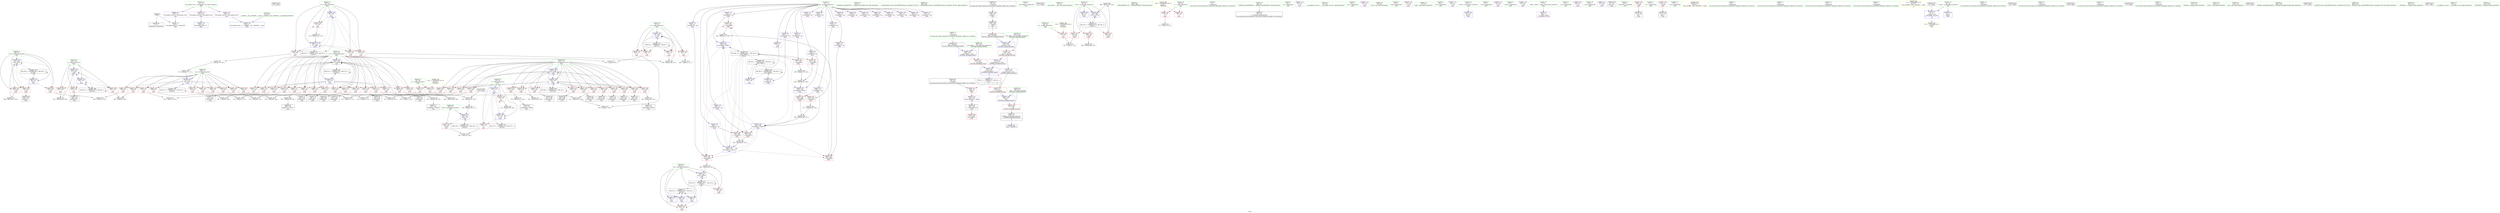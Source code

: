 digraph "SVFG" {
	label="SVFG";

	Node0x55d2656cdda0 [shape=record,color=grey,label="{NodeID: 0\nNullPtr}"];
	Node0x55d2656cdda0 -> Node0x55d2656e7ed0[style=solid];
	Node0x55d2656cdda0 -> Node0x55d2656eb010[style=solid];
	Node0x55d26572db30 [shape=record,color=black,label="{NodeID: 443\n370 = PHI()\n}"];
	Node0x55d2656e9cd0 [shape=record,color=red,label="{NodeID: 194\n299\<--104\n\<--j35\nmain\n}"];
	Node0x55d2656e9cd0 -> Node0x55d2656fa6f0[style=solid];
	Node0x55d2656e6da0 [shape=record,color=purple,label="{NodeID: 111\n316\<--11\narrayidx90\<--hp\nmain\n}"];
	Node0x55d2656e6da0 -> Node0x55d2656ea760[style=solid];
	Node0x55d2656e6da0 -> Node0x55d2656f4340[style=solid];
	Node0x55d2656e5010 [shape=record,color=green,label="{NodeID: 28\n44\<--45\n_ZNSt8ios_base4InitC1Ev\<--_ZNSt8ios_base4InitC1Ev_field_insensitive\n}"];
	Node0x55d2656f7e70 [shape=record,color=grey,label="{NodeID: 305\n285 = Binary(284, 140, )\n}"];
	Node0x55d2656f7e70 -> Node0x55d2656e8f00[style=solid];
	Node0x55d2656eb450 [shape=record,color=blue,label="{NodeID: 222\n90\<--140\nls\<--\nmain\n}"];
	Node0x55d2656eb450 -> Node0x55d2656ed3b0[style=dashed];
	Node0x55d2656eb450 -> Node0x55d2656ed480[style=dashed];
	Node0x55d2656eb450 -> Node0x55d2656ed550[style=dashed];
	Node0x55d2656eb450 -> Node0x55d2656ed620[style=dashed];
	Node0x55d2656eb450 -> Node0x55d2656eb6c0[style=dashed];
	Node0x55d2656eb450 -> Node0x55d2657118d0[style=dashed];
	Node0x55d2656eced0 [shape=record,color=red,label="{NodeID: 139\n322\<--82\n\<--y\nmain\n}"];
	Node0x55d2656eced0 -> Node0x55d2656f9970[style=solid];
	Node0x55d2656e7960 [shape=record,color=green,label="{NodeID: 56\n380\<--381\n_ZSt4endlIcSt11char_traitsIcEERSt13basic_ostreamIT_T0_ES6_\<--_ZSt4endlIcSt11char_traitsIcEERSt13basic_ostreamIT_T0_ES6__field_insensitive\n}"];
	Node0x55d2656fa870 [shape=record,color=grey,label="{NodeID: 333\n297 = cmp(295, 296, )\n}"];
	Node0x55d2656f49c0 [shape=record,color=blue,label="{NodeID: 250\n415\<--414\n_M_precision2\<--\n_ZNSt8ios_base9precisionEl\n|{<s0>9}}"];
	Node0x55d2656f49c0:s0 -> Node0x55d2657104d0[style=dashed,color=blue];
	Node0x55d2656ee590 [shape=record,color=red,label="{NodeID: 167\n195\<--100\n\<--j\nmain\n}"];
	Node0x55d2656ee590 -> Node0x55d2656e8610[style=solid];
	Node0x55d2656e9170 [shape=record,color=black,label="{NodeID: 84\n307\<--306\nidxprom84\<--\nmain\n}"];
	Node0x55d2656ce7f0 [shape=record,color=green,label="{NodeID: 1\n7\<--1\n__dso_handle\<--dummyObj\nGlob }"];
	Node0x55d26572dc30 [shape=record,color=black,label="{NodeID: 444\n374 = PHI()\n}"];
	Node0x55d2656e9da0 [shape=record,color=red,label="{NodeID: 195\n306\<--104\n\<--j35\nmain\n}"];
	Node0x55d2656e9da0 -> Node0x55d2656e9170[style=solid];
	Node0x55d2656e6e70 [shape=record,color=purple,label="{NodeID: 112\n333\<--11\narrayidx99\<--hp\nmain\n}"];
	Node0x55d2656e5110 [shape=record,color=green,label="{NodeID: 29\n50\<--51\n__cxa_atexit\<--__cxa_atexit_field_insensitive\n}"];
	Node0x55d2656f7ff0 [shape=record,color=grey,label="{NodeID: 306\n386 = Binary(385, 140, )\n}"];
	Node0x55d2656f7ff0 -> Node0x55d2656f4680[style=solid];
	Node0x55d2656eb520 [shape=record,color=blue,label="{NodeID: 223\n92\<--107\ni\<--\nmain\n}"];
	Node0x55d2656eb520 -> Node0x55d2656ed6f0[style=dashed];
	Node0x55d2656eb520 -> Node0x55d2656ed7c0[style=dashed];
	Node0x55d2656eb520 -> Node0x55d2656eb790[style=dashed];
	Node0x55d2656eb520 -> Node0x55d265711dd0[style=dashed];
	Node0x55d2656ecfa0 [shape=record,color=red,label="{NodeID: 140\n125\<--84\n\<--tc\nmain\n}"];
	Node0x55d2656ecfa0 -> Node0x55d2656fa570[style=solid];
	Node0x55d2656e7a60 [shape=record,color=green,label="{NodeID: 57\n382\<--383\n_ZNSolsEPFRSoS_E\<--_ZNSolsEPFRSoS_E_field_insensitive\n}"];
	Node0x55d2656fa9f0 [shape=record,color=grey,label="{NodeID: 334\n171 = cmp(170, 107, )\n}"];
	Node0x55d2656ee660 [shape=record,color=red,label="{NodeID: 168\n200\<--100\n\<--j\nmain\n}"];
	Node0x55d2656ee660 -> Node0x55d2656f8d70[style=solid];
	Node0x55d2656e9240 [shape=record,color=black,label="{NodeID: 85\n311\<--310\nidxprom86\<--\nmain\n}"];
	Node0x55d2656cfaf0 [shape=record,color=green,label="{NodeID: 2\n9\<--1\n\<--dummyObj\nCan only get source location for instruction, argument, global var or function.}"];
	Node0x55d26572dd30 [shape=record,color=black,label="{NodeID: 445\n400 = PHI(359, )\n0th arg _ZNSt8ios_base9precisionEl }"];
	Node0x55d26572dd30 -> Node0x55d2656f4750[style=solid];
	Node0x55d2656e9e70 [shape=record,color=red,label="{NodeID: 196\n313\<--104\n\<--j35\nmain\n}"];
	Node0x55d2656e9e70 -> Node0x55d2656f9070[style=solid];
	Node0x55d2656e6f40 [shape=record,color=purple,label="{NodeID: 113\n336\<--11\narrayidx101\<--hp\nmain\n}"];
	Node0x55d2656e6f40 -> Node0x55d2656ea830[style=solid];
	Node0x55d2656e5210 [shape=record,color=green,label="{NodeID: 30\n49\<--55\n_ZNSt8ios_base4InitD1Ev\<--_ZNSt8ios_base4InitD1Ev_field_insensitive\n}"];
	Node0x55d2656e5210 -> Node0x55d2656e81d0[style=solid];
	Node0x55d2656f8170 [shape=record,color=grey,label="{NodeID: 307\n248 = Binary(247, 238, )\n}"];
	Node0x55d2656f8170 -> Node0x55d2656f40d0[style=solid];
	Node0x55d2656eb5f0 [shape=record,color=blue,label="{NodeID: 224\n78\<--149\nn\<--sub\nmain\n}"];
	Node0x55d2656eb5f0 -> Node0x55d2656ec920[style=dashed];
	Node0x55d2656eb5f0 -> Node0x55d2656ec9f0[style=dashed];
	Node0x55d2656eb5f0 -> Node0x55d2656ecac0[style=dashed];
	Node0x55d2656eb5f0 -> Node0x55d2656ecb90[style=dashed];
	Node0x55d2656eb5f0 -> Node0x55d2656eb5f0[style=dashed];
	Node0x55d2656eb5f0 -> Node0x55d2657109d0[style=dashed];
	Node0x55d2656ed070 [shape=record,color=red,label="{NodeID: 141\n124\<--86\n\<--tnum\nmain\n}"];
	Node0x55d2656ed070 -> Node0x55d2656fa570[style=solid];
	Node0x55d2656e7b60 [shape=record,color=green,label="{NodeID: 58\n402\<--403\nthis.addr\<--this.addr_field_insensitive\n_ZNSt8ios_base9precisionEl\n}"];
	Node0x55d2656e7b60 -> Node0x55d2656ea9d0[style=solid];
	Node0x55d2656e7b60 -> Node0x55d2656f4750[style=solid];
	Node0x55d2656fab70 [shape=record,color=grey,label="{NodeID: 335\n168 = cmp(167, 107, )\n}"];
	Node0x55d2656ee730 [shape=record,color=red,label="{NodeID: 169\n213\<--102\n\<--i31\nmain\n}"];
	Node0x55d2656ee730 -> Node0x55d2656facf0[style=solid];
	Node0x55d2656e9310 [shape=record,color=black,label="{NodeID: 86\n315\<--314\nidxprom89\<--add88\nmain\n}"];
	Node0x55d2656cf7b0 [shape=record,color=green,label="{NodeID: 3\n14\<--1\n.str\<--dummyObj\nGlob }"];
	Node0x55d26572df90 [shape=record,color=black,label="{NodeID: 446\n401 = PHI(361, )\n1st arg _ZNSt8ios_base9precisionEl }"];
	Node0x55d26572df90 -> Node0x55d2656f4820[style=solid];
	Node0x55d2656e9f40 [shape=record,color=red,label="{NodeID: 197\n326\<--104\n\<--j35\nmain\n}"];
	Node0x55d2656e9f40 -> Node0x55d2656f76f0[style=solid];
	Node0x55d2656e7010 [shape=record,color=purple,label="{NodeID: 114\n109\<--14\n\<--.str\nmain\n}"];
	Node0x55d2656e5310 [shape=record,color=green,label="{NodeID: 31\n62\<--63\n__cxx_global_var_init.1\<--__cxx_global_var_init.1_field_insensitive\n}"];
	Node0x55d2656f82f0 [shape=record,color=grey,label="{NodeID: 308\n149 = Binary(148, 147, )\n}"];
	Node0x55d2656f82f0 -> Node0x55d2656eb5f0[style=solid];
	Node0x55d2656eb6c0 [shape=record,color=blue,label="{NodeID: 225\n90\<--152\nls\<--add8\nmain\n}"];
	Node0x55d2656eb6c0 -> Node0x55d2656ed3b0[style=dashed];
	Node0x55d2656eb6c0 -> Node0x55d2656ed480[style=dashed];
	Node0x55d2656eb6c0 -> Node0x55d2656ed550[style=dashed];
	Node0x55d2656eb6c0 -> Node0x55d2656ed620[style=dashed];
	Node0x55d2656eb6c0 -> Node0x55d2656eb6c0[style=dashed];
	Node0x55d2656eb6c0 -> Node0x55d2657118d0[style=dashed];
	Node0x55d2656ed140 [shape=record,color=red,label="{NodeID: 142\n368\<--86\n\<--tnum\nmain\n}"];
	Node0x55d2656ed140 -> Node0x55d2656f7b70[style=solid];
	Node0x55d2656e7c30 [shape=record,color=green,label="{NodeID: 59\n404\<--405\n__prec.addr\<--__prec.addr_field_insensitive\n_ZNSt8ios_base9precisionEl\n}"];
	Node0x55d2656e7c30 -> Node0x55d2656eaaa0[style=solid];
	Node0x55d2656e7c30 -> Node0x55d2656f4820[style=solid];
	Node0x55d2656facf0 [shape=record,color=grey,label="{NodeID: 336\n215 = cmp(213, 214, )\n}"];
	Node0x55d2656ee800 [shape=record,color=red,label="{NodeID: 170\n223\<--102\n\<--i31\nmain\n}"];
	Node0x55d2656ee800 -> Node0x55d2656f97f0[style=solid];
	Node0x55d2656e93e0 [shape=record,color=black,label="{NodeID: 87\n332\<--331\nidxprom98\<--\nmain\n}"];
	Node0x55d2656cedd0 [shape=record,color=green,label="{NodeID: 4\n16\<--1\n.str.2\<--dummyObj\nGlob }"];
	Node0x55d2656ea010 [shape=record,color=red,label="{NodeID: 198\n334\<--104\n\<--j35\nmain\n}"];
	Node0x55d2656ea010 -> Node0x55d2656e94b0[style=solid];
	Node0x55d2656e70e0 [shape=record,color=purple,label="{NodeID: 115\n110\<--16\n\<--.str.2\nmain\n}"];
	Node0x55d2656e5410 [shape=record,color=green,label="{NodeID: 32\n67\<--68\nacos\<--acos_field_insensitive\n}"];
	Node0x55d2656f0f90 [shape=record,color=yellow,style=double,label="{NodeID: 392\n10V_1 = ENCHI(MR_10V_0)\npts\{81 \}\nFun[main]}"];
	Node0x55d2656f0f90 -> Node0x55d2656ecc60[style=dashed];
	Node0x55d2656f0f90 -> Node0x55d2656ecd30[style=dashed];
	Node0x55d2656f8470 [shape=record,color=grey,label="{NodeID: 309\n257 = Binary(256, 239, )\n}"];
	Node0x55d2656f8470 -> Node0x55d2656f73f0[style=solid];
	Node0x55d2656eb790 [shape=record,color=blue,label="{NodeID: 226\n92\<--157\ni\<--inc\nmain\n}"];
	Node0x55d2656eb790 -> Node0x55d2656ed6f0[style=dashed];
	Node0x55d2656eb790 -> Node0x55d2656ed7c0[style=dashed];
	Node0x55d2656eb790 -> Node0x55d2656eb790[style=dashed];
	Node0x55d2656eb790 -> Node0x55d265711dd0[style=dashed];
	Node0x55d2656ed210 [shape=record,color=red,label="{NodeID: 143\n385\<--86\n\<--tnum\nmain\n}"];
	Node0x55d2656ed210 -> Node0x55d2656f7ff0[style=solid];
	Node0x55d2656e7d00 [shape=record,color=green,label="{NodeID: 60\n406\<--407\n__old\<--__old_field_insensitive\n_ZNSt8ios_base9precisionEl\n}"];
	Node0x55d2656e7d00 -> Node0x55d2656eab70[style=solid];
	Node0x55d2656e7d00 -> Node0x55d2656f48f0[style=solid];
	Node0x55d2656fae70 [shape=record,color=grey,label="{NodeID: 337\n162 = cmp(160, 161, )\n}"];
	Node0x55d2656ee8d0 [shape=record,color=red,label="{NodeID: 171\n231\<--102\n\<--i31\nmain\n}"];
	Node0x55d2656ee8d0 -> Node0x55d2656e86e0[style=solid];
	Node0x55d2656e94b0 [shape=record,color=black,label="{NodeID: 88\n335\<--334\nidxprom100\<--\nmain\n}"];
	Node0x55d2656cee60 [shape=record,color=green,label="{NodeID: 5\n18\<--1\nstdin\<--dummyObj\nGlob }"];
	Node0x55d2656ea0e0 [shape=record,color=red,label="{NodeID: 199\n343\<--104\n\<--j35\nmain\n}"];
	Node0x55d2656ea0e0 -> Node0x55d2656f88f0[style=solid];
	Node0x55d2656ebb90 [shape=record,color=purple,label="{NodeID: 116\n115\<--19\n\<--.str.3\nmain\n}"];
	Node0x55d2656e5510 [shape=record,color=green,label="{NodeID: 33\n73\<--74\nmain\<--main_field_insensitive\n}"];
	Node0x55d2656f1070 [shape=record,color=yellow,style=double,label="{NodeID: 393\n12V_1 = ENCHI(MR_12V_0)\npts\{83 \}\nFun[main]}"];
	Node0x55d2656f1070 -> Node0x55d2656ece00[style=dashed];
	Node0x55d2656f1070 -> Node0x55d2656eced0[style=dashed];
	Node0x55d2656f85f0 [shape=record,color=grey,label="{NodeID: 310\n152 = Binary(151, 153, )\n}"];
	Node0x55d2656f85f0 -> Node0x55d2656eb6c0[style=solid];
	Node0x55d2656eb860 [shape=record,color=blue,label="{NodeID: 227\n94\<--165\nans\<--\nmain\n}"];
	Node0x55d2656eb860 -> Node0x55d2656ed960[style=dashed];
	Node0x55d2656eb860 -> Node0x55d2657122d0[style=dashed];
	Node0x55d2656ed2e0 [shape=record,color=red,label="{NodeID: 144\n144\<--88\n\<--level\nmain\n}"];
	Node0x55d2656ed2e0 -> Node0x55d2656f9df0[style=solid];
	Node0x55d2656e7dd0 [shape=record,color=green,label="{NodeID: 61\n37\<--433\n_GLOBAL__sub_I_GlebsHP_1_1.cpp\<--_GLOBAL__sub_I_GlebsHP_1_1.cpp_field_insensitive\n}"];
	Node0x55d2656e7dd0 -> Node0x55d2656eaf10[style=solid];
	Node0x55d2656ee9a0 [shape=record,color=red,label="{NodeID: 172\n240\<--102\n\<--i31\nmain\n}"];
	Node0x55d2656ee9a0 -> Node0x55d2656f9370[style=solid];
	Node0x55d2656e9580 [shape=record,color=black,label="{NodeID: 89\n356\<--355\n\<--vbase.offset.ptr\nmain\n}"];
	Node0x55d2656e9580 -> Node0x55d2656ea900[style=solid];
	Node0x55d2656ceef0 [shape=record,color=green,label="{NodeID: 6\n19\<--1\n.str.3\<--dummyObj\nGlob }"];
	Node0x55d2656ea1b0 [shape=record,color=red,label="{NodeID: 200\n237\<--236\n\<--arrayidx45\nmain\n}"];
	Node0x55d2656ea1b0 -> Node0x55d2656f7570[style=solid];
	Node0x55d2656ebc60 [shape=record,color=purple,label="{NodeID: 117\n116\<--21\n\<--.str.4\nmain\n}"];
	Node0x55d2656e5610 [shape=record,color=green,label="{NodeID: 34\n76\<--77\nretval\<--retval_field_insensitive\nmain\n}"];
	Node0x55d2656e5610 -> Node0x55d2656eb1e0[style=solid];
	Node0x55d2656f1150 [shape=record,color=yellow,style=double,label="{NodeID: 394\n14V_1 = ENCHI(MR_14V_0)\npts\{85 \}\nFun[main]}"];
	Node0x55d2656f1150 -> Node0x55d2656ecfa0[style=dashed];
	Node0x55d2656f8770 [shape=record,color=grey,label="{NodeID: 311\n262 = Binary(261, 140, )\n}"];
	Node0x55d2656f8770 -> Node0x55d2656e8c90[style=solid];
	Node0x55d2656eb930 [shape=record,color=blue,label="{NodeID: 228\n94\<--9\nans\<--\nmain\n}"];
	Node0x55d2656eb930 -> Node0x55d2656ed960[style=dashed];
	Node0x55d2656eb930 -> Node0x55d2657122d0[style=dashed];
	Node0x55d2656ed3b0 [shape=record,color=red,label="{NodeID: 145\n147\<--90\n\<--ls\nmain\n}"];
	Node0x55d2656ed3b0 -> Node0x55d2656f82f0[style=solid];
	Node0x55d2656e7ed0 [shape=record,color=black,label="{NodeID: 62\n2\<--3\ndummyVal\<--dummyVal\n}"];
	Node0x55d2656eea70 [shape=record,color=red,label="{NodeID: 173\n250\<--102\n\<--i31\nmain\n}"];
	Node0x55d2656eea70 -> Node0x55d2656e8a20[style=solid];
	Node0x55d2656e9650 [shape=record,color=black,label="{NodeID: 90\n359\<--358\n\<--add.ptr\nmain\n|{<s0>9}}"];
	Node0x55d2656e9650:s0 -> Node0x55d26572dd30[style=solid,color=red];
	Node0x55d2656ce950 [shape=record,color=green,label="{NodeID: 7\n21\<--1\n.str.4\<--dummyObj\nGlob }"];
	Node0x55d2656ea280 [shape=record,color=red,label="{NodeID: 201\n247\<--246\n\<--arrayidx50\nmain\n}"];
	Node0x55d2656ea280 -> Node0x55d2656f8170[style=solid];
	Node0x55d2656ebd30 [shape=record,color=purple,label="{NodeID: 118\n118\<--24\n\<--.str.5\nmain\n}"];
	Node0x55d2656e56e0 [shape=record,color=green,label="{NodeID: 35\n78\<--79\nn\<--n_field_insensitive\nmain\n}"];
	Node0x55d2656e56e0 -> Node0x55d2656ec920[style=solid];
	Node0x55d2656e56e0 -> Node0x55d2656ec9f0[style=solid];
	Node0x55d2656e56e0 -> Node0x55d2656ecac0[style=solid];
	Node0x55d2656e56e0 -> Node0x55d2656ecb90[style=solid];
	Node0x55d2656e56e0 -> Node0x55d2656eb5f0[style=solid];
	Node0x55d2656f88f0 [shape=record,color=grey,label="{NodeID: 312\n344 = Binary(343, 140, )\n}"];
	Node0x55d2656f88f0 -> Node0x55d2656f44e0[style=solid];
	Node0x55d2656eba00 [shape=record,color=blue,label="{NodeID: 229\n94\<--9\nans\<--\nmain\n}"];
	Node0x55d2656eba00 -> Node0x55d2656ed960[style=dashed];
	Node0x55d2656eba00 -> Node0x55d26570b4d0[style=dashed];
	Node0x55d2656eba00 -> Node0x55d2657122d0[style=dashed];
	Node0x55d2656ed480 [shape=record,color=red,label="{NodeID: 146\n151\<--90\n\<--ls\nmain\n}"];
	Node0x55d2656ed480 -> Node0x55d2656f85f0[style=solid];
	Node0x55d2656e7fd0 [shape=record,color=black,label="{NodeID: 63\n29\<--28\n\<--_ZSt4cout\nCan only get source location for instruction, argument, global var or function.}"];
	Node0x55d2656e7fd0 -> Node0x55d2656ec5e0[style=solid];
	Node0x55d2656eeb40 [shape=record,color=red,label="{NodeID: 174\n258\<--102\n\<--i31\nmain\n}"];
	Node0x55d2656eeb40 -> Node0x55d2656e8bc0[style=solid];
	Node0x55d2656e9720 [shape=record,color=black,label="{NodeID: 91\n399\<--417\n_ZNSt8ios_base9precisionEl_ret\<--\n_ZNSt8ios_base9precisionEl\n|{<s0>9}}"];
	Node0x55d2656e9720:s0 -> Node0x55d26572d900[style=solid,color=blue];
	Node0x55d2656ce9e0 [shape=record,color=green,label="{NodeID: 8\n23\<--1\nstdout\<--dummyObj\nGlob }"];
	Node0x55d2656ea350 [shape=record,color=red,label="{NodeID: 202\n256\<--255\n\<--arrayidx55\nmain\n}"];
	Node0x55d2656ea350 -> Node0x55d2656f8470[style=solid];
	Node0x55d2656ebe00 [shape=record,color=purple,label="{NodeID: 119\n128\<--26\n\<--.str.6\nmain\n}"];
	Node0x55d2656e57b0 [shape=record,color=green,label="{NodeID: 36\n80\<--81\nx\<--x_field_insensitive\nmain\n}"];
	Node0x55d2656e57b0 -> Node0x55d2656ecc60[style=solid];
	Node0x55d2656e57b0 -> Node0x55d2656ecd30[style=solid];
	Node0x55d2656f8a70 [shape=record,color=grey,label="{NodeID: 313\n206 = Binary(205, 140, )\n}"];
	Node0x55d2656f8a70 -> Node0x55d2656f3d90[style=solid];
	Node0x55d2656f3a00 [shape=record,color=blue,label="{NodeID: 230\n96\<--178\nlm\<--div15\nmain\n}"];
	Node0x55d2656f3a00 -> Node0x55d2656eda30[style=dashed];
	Node0x55d2656f3a00 -> Node0x55d2656edb00[style=dashed];
	Node0x55d2656f3a00 -> Node0x55d2656edbd0[style=dashed];
	Node0x55d2656f3a00 -> Node0x55d2656edca0[style=dashed];
	Node0x55d2656f3a00 -> Node0x55d2656edd70[style=dashed];
	Node0x55d2656f3a00 -> Node0x55d2656ede40[style=dashed];
	Node0x55d2656f3a00 -> Node0x55d2656edf10[style=dashed];
	Node0x55d2656f3a00 -> Node0x55d2656edfe0[style=dashed];
	Node0x55d2656f3a00 -> Node0x55d2656ee0b0[style=dashed];
	Node0x55d2656f3a00 -> Node0x55d2656ee180[style=dashed];
	Node0x55d2656f3a00 -> Node0x55d2657127d0[style=dashed];
	Node0x55d2656ed550 [shape=record,color=red,label="{NodeID: 147\n161\<--90\n\<--ls\nmain\n}"];
	Node0x55d2656ed550 -> Node0x55d2656fae70[style=solid];
	Node0x55d2656e80d0 [shape=record,color=black,label="{NodeID: 64\n30\<--28\n\<--_ZSt4cout\nCan only get source location for instruction, argument, global var or function.}"];
	Node0x55d2656e80d0 -> Node0x55d2656ec850[style=solid];
	Node0x55d2656eec10 [shape=record,color=red,label="{NodeID: 175\n269\<--102\n\<--i31\nmain\n}"];
	Node0x55d2656eec10 -> Node0x55d2656f9f70[style=solid];
	Node0x55d2656e97f0 [shape=record,color=purple,label="{NodeID: 92\n46\<--4\n\<--_ZStL8__ioinit\n__cxx_global_var_init\n}"];
	Node0x55d2656cea70 [shape=record,color=green,label="{NodeID: 9\n24\<--1\n.str.5\<--dummyObj\nGlob }"];
	Node0x55d26570fad0 [shape=record,color=black,label="{NodeID: 369\nMR_36V_6 = PHI(MR_36V_7, MR_36V_5, )\npts\{130000 \}\n}"];
	Node0x55d26570fad0 -> Node0x55d2656f3bf0[style=dashed];
	Node0x55d26570fad0 -> Node0x55d2656f3e60[style=dashed];
	Node0x55d26570fad0 -> Node0x55d26570fad0[style=dashed];
	Node0x55d2656ea420 [shape=record,color=red,label="{NodeID: 203\n265\<--264\n\<--arrayidx61\nmain\n}"];
	Node0x55d2656ea420 -> Node0x55d2656f73f0[style=solid];
	Node0x55d2656ebed0 [shape=record,color=purple,label="{NodeID: 120\n364\<--31\n\<--.str.7\nmain\n}"];
	Node0x55d2656e5880 [shape=record,color=green,label="{NodeID: 37\n82\<--83\ny\<--y_field_insensitive\nmain\n}"];
	Node0x55d2656e5880 -> Node0x55d2656ece00[style=solid];
	Node0x55d2656e5880 -> Node0x55d2656eced0[style=solid];
	Node0x55d2656f8bf0 [shape=record,color=grey,label="{NodeID: 314\n339 = Binary(338, 337, )\n}"];
	Node0x55d2656f8bf0 -> Node0x55d2656f4410[style=solid];
	Node0x55d2656f3a90 [shape=record,color=blue,label="{NodeID: 231\n98\<--107\ni16\<--\nmain\n}"];
	Node0x55d2656f3a90 -> Node0x55d2656ee250[style=dashed];
	Node0x55d2656f3a90 -> Node0x55d2656ee320[style=dashed];
	Node0x55d2656f3a90 -> Node0x55d2656ee3f0[style=dashed];
	Node0x55d2656f3a90 -> Node0x55d2656f3d90[style=dashed];
	Node0x55d2656f3a90 -> Node0x55d265712cd0[style=dashed];
	Node0x55d2656ed620 [shape=record,color=red,label="{NodeID: 148\n176\<--90\n\<--ls\nmain\n}"];
	Node0x55d2656ed620 -> Node0x55d2656f7270[style=solid];
	Node0x55d2656e81d0 [shape=record,color=black,label="{NodeID: 65\n48\<--49\n\<--_ZNSt8ios_base4InitD1Ev\nCan only get source location for instruction, argument, global var or function.}"];
	Node0x55d2656eece0 [shape=record,color=red,label="{NodeID: 176\n277\<--102\n\<--i31\nmain\n}"];
	Node0x55d2656eece0 -> Node0x55d2656e8d60[style=solid];
	Node0x55d2656e98c0 [shape=record,color=purple,label="{NodeID: 93\n194\<--11\narrayidx\<--hp\nmain\n}"];
	Node0x55d2656ceb40 [shape=record,color=green,label="{NodeID: 10\n26\<--1\n.str.6\<--dummyObj\nGlob }"];
	Node0x55d2656ea4f0 [shape=record,color=red,label="{NodeID: 204\n283\<--282\n\<--arrayidx70\nmain\n}"];
	Node0x55d2656ea4f0 -> Node0x55d2656f7cf0[style=solid];
	Node0x55d2656ebfa0 [shape=record,color=purple,label="{NodeID: 121\n373\<--33\n\<--.str.8\nmain\n}"];
	Node0x55d2656e5950 [shape=record,color=green,label="{NodeID: 38\n84\<--85\ntc\<--tc_field_insensitive\nmain\n}"];
	Node0x55d2656e5950 -> Node0x55d2656ecfa0[style=solid];
	Node0x55d2656f8d70 [shape=record,color=grey,label="{NodeID: 315\n201 = Binary(200, 140, )\n}"];
	Node0x55d2656f8d70 -> Node0x55d2656f3cc0[style=solid];
	Node0x55d2656f3b20 [shape=record,color=blue,label="{NodeID: 232\n100\<--107\nj\<--\nmain\n}"];
	Node0x55d2656f3b20 -> Node0x55d2656ee4c0[style=dashed];
	Node0x55d2656f3b20 -> Node0x55d2656ee590[style=dashed];
	Node0x55d2656f3b20 -> Node0x55d2656ee660[style=dashed];
	Node0x55d2656f3b20 -> Node0x55d2656f3b20[style=dashed];
	Node0x55d2656f3b20 -> Node0x55d2656f3cc0[style=dashed];
	Node0x55d2656f3b20 -> Node0x55d2657131d0[style=dashed];
	Node0x55d2656ed6f0 [shape=record,color=red,label="{NodeID: 149\n143\<--92\n\<--i\nmain\n}"];
	Node0x55d2656ed6f0 -> Node0x55d2656f9df0[style=solid];
	Node0x55d2656e82d0 [shape=record,color=black,label="{NodeID: 66\n75\<--107\nmain_ret\<--\nmain\n}"];
	Node0x55d2656eedb0 [shape=record,color=red,label="{NodeID: 177\n284\<--102\n\<--i31\nmain\n}"];
	Node0x55d2656eedb0 -> Node0x55d2656f7e70[style=solid];
	Node0x55d2656e9990 [shape=record,color=purple,label="{NodeID: 94\n197\<--11\narrayidx24\<--hp\nmain\n}"];
	Node0x55d2656e9990 -> Node0x55d2656f3bf0[style=solid];
	Node0x55d2656ccbd0 [shape=record,color=green,label="{NodeID: 11\n28\<--1\n_ZSt4cout\<--dummyObj\nGlob }"];
	Node0x55d2657104d0 [shape=record,color=black,label="{NodeID: 371\nMR_4V_2 = PHI(MR_4V_3, MR_4V_1, )\npts\{1 \}\n|{|<s1>9|<s2>9}}"];
	Node0x55d2657104d0 -> Node0x55d2656ec850[style=dashed];
	Node0x55d2657104d0:s1 -> Node0x55d2656eac40[style=dashed,color=red];
	Node0x55d2657104d0:s2 -> Node0x55d2656f49c0[style=dashed,color=red];
	Node0x55d2656ea5c0 [shape=record,color=red,label="{NodeID: 205\n291\<--290\n\<--arrayidx75\nmain\n}"];
	Node0x55d2656ea5c0 -> Node0x55d2656f7cf0[style=solid];
	Node0x55d2656ec070 [shape=record,color=purple,label="{NodeID: 122\n438\<--35\nllvm.global_ctors_0\<--llvm.global_ctors\nGlob }"];
	Node0x55d2656ec070 -> Node0x55d2656eae10[style=solid];
	Node0x55d2656e5a20 [shape=record,color=green,label="{NodeID: 39\n86\<--87\ntnum\<--tnum_field_insensitive\nmain\n}"];
	Node0x55d2656e5a20 -> Node0x55d2656ed070[style=solid];
	Node0x55d2656e5a20 -> Node0x55d2656ed140[style=solid];
	Node0x55d2656e5a20 -> Node0x55d2656ed210[style=solid];
	Node0x55d2656e5a20 -> Node0x55d2656eb2b0[style=solid];
	Node0x55d2656e5a20 -> Node0x55d2656f4680[style=solid];
	Node0x55d2656f8ef0 [shape=record,color=grey,label="{NodeID: 316\n318 = Binary(317, 309, )\n}"];
	Node0x55d2656f8ef0 -> Node0x55d2656f4340[style=solid];
	Node0x55d2656f3bf0 [shape=record,color=blue,label="{NodeID: 233\n197\<--9\narrayidx24\<--\nmain\n}"];
	Node0x55d2656f3bf0 -> Node0x55d26570fad0[style=dashed];
	Node0x55d2656ed7c0 [shape=record,color=red,label="{NodeID: 150\n156\<--92\n\<--i\nmain\n}"];
	Node0x55d2656ed7c0 -> Node0x55d2656f94f0[style=solid];
	Node0x55d2656e83a0 [shape=record,color=black,label="{NodeID: 67\n111\<--108\ncall\<--\nmain\n}"];
	Node0x55d2656eee80 [shape=record,color=red,label="{NodeID: 178\n295\<--102\n\<--i31\nmain\n}"];
	Node0x55d2656eee80 -> Node0x55d2656fa870[style=solid];
	Node0x55d2656e9a60 [shape=record,color=purple,label="{NodeID: 95\n209\<--11\n\<--hp\nmain\n}"];
	Node0x55d2656e9a60 -> Node0x55d2656f3e60[style=solid];
	Node0x55d2656ccca0 [shape=record,color=green,label="{NodeID: 12\n31\<--1\n.str.7\<--dummyObj\nGlob }"];
	Node0x55d2657109d0 [shape=record,color=black,label="{NodeID: 372\nMR_8V_2 = PHI(MR_8V_3, MR_8V_1, )\npts\{79 \}\n}"];
	Node0x55d2657109d0 -> Node0x55d2656ec920[style=dashed];
	Node0x55d2657109d0 -> Node0x55d2656ec9f0[style=dashed];
	Node0x55d2657109d0 -> Node0x55d2656ecac0[style=dashed];
	Node0x55d2657109d0 -> Node0x55d2656ecb90[style=dashed];
	Node0x55d2657109d0 -> Node0x55d2656eb5f0[style=dashed];
	Node0x55d2657109d0 -> Node0x55d2657109d0[style=dashed];
	Node0x55d2656ea690 [shape=record,color=red,label="{NodeID: 206\n309\<--308\n\<--arrayidx85\nmain\n}"];
	Node0x55d2656ea690 -> Node0x55d2656f8ef0[style=solid];
	Node0x55d2656ec170 [shape=record,color=purple,label="{NodeID: 123\n439\<--35\nllvm.global_ctors_1\<--llvm.global_ctors\nGlob }"];
	Node0x55d2656ec170 -> Node0x55d2656eaf10[style=solid];
	Node0x55d2656e5af0 [shape=record,color=green,label="{NodeID: 40\n88\<--89\nlevel\<--level_field_insensitive\nmain\n}"];
	Node0x55d2656e5af0 -> Node0x55d2656ed2e0[style=solid];
	Node0x55d2656e5af0 -> Node0x55d2656eb380[style=solid];
	Node0x55d2656f9070 [shape=record,color=grey,label="{NodeID: 317\n314 = Binary(313, 140, )\n}"];
	Node0x55d2656f9070 -> Node0x55d2656e9310[style=solid];
	Node0x55d2656f3cc0 [shape=record,color=blue,label="{NodeID: 234\n100\<--201\nj\<--inc26\nmain\n}"];
	Node0x55d2656f3cc0 -> Node0x55d2656ee4c0[style=dashed];
	Node0x55d2656f3cc0 -> Node0x55d2656ee590[style=dashed];
	Node0x55d2656f3cc0 -> Node0x55d2656ee660[style=dashed];
	Node0x55d2656f3cc0 -> Node0x55d2656f3b20[style=dashed];
	Node0x55d2656f3cc0 -> Node0x55d2656f3cc0[style=dashed];
	Node0x55d2656f3cc0 -> Node0x55d2657131d0[style=dashed];
	Node0x55d2656ed890 [shape=record,color=red,label="{NodeID: 151\n338\<--94\n\<--ans\nmain\n}"];
	Node0x55d2656ed890 -> Node0x55d2656f8bf0[style=solid];
	Node0x55d2656e8470 [shape=record,color=black,label="{NodeID: 68\n117\<--114\ncall1\<--\nmain\n}"];
	Node0x55d2656eef50 [shape=record,color=red,label="{NodeID: 179\n303\<--102\n\<--i31\nmain\n}"];
	Node0x55d2656eef50 -> Node0x55d2656e90a0[style=solid];
	Node0x55d2656e6170 [shape=record,color=purple,label="{NodeID: 96\n233\<--11\narrayidx43\<--hp\nmain\n}"];
	Node0x55d2656ccd70 [shape=record,color=green,label="{NodeID: 13\n33\<--1\n.str.8\<--dummyObj\nGlob }"];
	Node0x55d265710ed0 [shape=record,color=black,label="{NodeID: 373\nMR_16V_3 = PHI(MR_16V_4, MR_16V_2, )\npts\{87 \}\n}"];
	Node0x55d265710ed0 -> Node0x55d2656ed070[style=dashed];
	Node0x55d265710ed0 -> Node0x55d2656ed140[style=dashed];
	Node0x55d265710ed0 -> Node0x55d2656ed210[style=dashed];
	Node0x55d265710ed0 -> Node0x55d2656f4680[style=dashed];
	Node0x55d2656ea760 [shape=record,color=red,label="{NodeID: 207\n317\<--316\n\<--arrayidx90\nmain\n}"];
	Node0x55d2656ea760 -> Node0x55d2656f8ef0[style=solid];
	Node0x55d2656ec270 [shape=record,color=purple,label="{NodeID: 124\n440\<--35\nllvm.global_ctors_2\<--llvm.global_ctors\nGlob }"];
	Node0x55d2656ec270 -> Node0x55d2656eb010[style=solid];
	Node0x55d2656e5bc0 [shape=record,color=green,label="{NodeID: 41\n90\<--91\nls\<--ls_field_insensitive\nmain\n}"];
	Node0x55d2656e5bc0 -> Node0x55d2656ed3b0[style=solid];
	Node0x55d2656e5bc0 -> Node0x55d2656ed480[style=solid];
	Node0x55d2656e5bc0 -> Node0x55d2656ed550[style=solid];
	Node0x55d2656e5bc0 -> Node0x55d2656ed620[style=solid];
	Node0x55d2656e5bc0 -> Node0x55d2656eb450[style=solid];
	Node0x55d2656e5bc0 -> Node0x55d2656eb6c0[style=solid];
	Node0x55d2656f91f0 [shape=record,color=grey,label="{NodeID: 318\n349 = Binary(348, 140, )\n}"];
	Node0x55d2656f91f0 -> Node0x55d2656f45b0[style=solid];
	Node0x55d2656f3d90 [shape=record,color=blue,label="{NodeID: 235\n98\<--206\ni16\<--inc29\nmain\n}"];
	Node0x55d2656f3d90 -> Node0x55d2656ee250[style=dashed];
	Node0x55d2656f3d90 -> Node0x55d2656ee320[style=dashed];
	Node0x55d2656f3d90 -> Node0x55d2656ee3f0[style=dashed];
	Node0x55d2656f3d90 -> Node0x55d2656f3d90[style=dashed];
	Node0x55d2656f3d90 -> Node0x55d265712cd0[style=dashed];
	Node0x55d2656ed960 [shape=record,color=red,label="{NodeID: 152\n375\<--94\n\<--ans\nmain\n}"];
	Node0x55d2656e8540 [shape=record,color=black,label="{NodeID: 69\n193\<--192\nidxprom\<--\nmain\n}"];
	Node0x55d26571aad0 [shape=record,color=yellow,style=double,label="{NodeID: 429\nRETMU(2V_2)\npts\{10 \}\nFun[_GLOBAL__sub_I_GlebsHP_1_1.cpp]}"];
	Node0x55d2656ef020 [shape=record,color=red,label="{NodeID: 180\n310\<--102\n\<--i31\nmain\n}"];
	Node0x55d2656ef020 -> Node0x55d2656e9240[style=solid];
	Node0x55d2656e6240 [shape=record,color=purple,label="{NodeID: 97\n236\<--11\narrayidx45\<--hp\nmain\n}"];
	Node0x55d2656e6240 -> Node0x55d2656ea1b0[style=solid];
	Node0x55d2656cce40 [shape=record,color=green,label="{NodeID: 14\n36\<--1\n\<--dummyObj\nCan only get source location for instruction, argument, global var or function.}"];
	Node0x55d2657113d0 [shape=record,color=black,label="{NodeID: 374\nMR_18V_2 = PHI(MR_18V_3, MR_18V_1, )\npts\{89 \}\n}"];
	Node0x55d2657113d0 -> Node0x55d2656eb380[style=dashed];
	Node0x55d2656ea830 [shape=record,color=red,label="{NodeID: 208\n337\<--336\n\<--arrayidx101\nmain\n}"];
	Node0x55d2656ea830 -> Node0x55d2656f8bf0[style=solid];
	Node0x55d2656ec370 [shape=record,color=purple,label="{NodeID: 125\n355\<--354\nvbase.offset.ptr\<--vtable\nmain\n}"];
	Node0x55d2656ec370 -> Node0x55d2656e9580[style=solid];
	Node0x55d2656e5c90 [shape=record,color=green,label="{NodeID: 42\n92\<--93\ni\<--i_field_insensitive\nmain\n}"];
	Node0x55d2656e5c90 -> Node0x55d2656ed6f0[style=solid];
	Node0x55d2656e5c90 -> Node0x55d2656ed7c0[style=solid];
	Node0x55d2656e5c90 -> Node0x55d2656eb520[style=solid];
	Node0x55d2656e5c90 -> Node0x55d2656eb790[style=solid];
	Node0x55d2656f9370 [shape=record,color=grey,label="{NodeID: 319\n241 = Binary(240, 140, )\n}"];
	Node0x55d2656f9370 -> Node0x55d2656e8880[style=solid];
	Node0x55d2656f3e60 [shape=record,color=blue,label="{NodeID: 236\n209\<--165\n\<--\nmain\n}"];
	Node0x55d2656f3e60 -> Node0x55d26570bed0[style=dashed];
	Node0x55d2656f3e60 -> Node0x55d2657140d0[style=dashed];
	Node0x55d2656eda30 [shape=record,color=red,label="{NodeID: 153\n183\<--96\n\<--lm\nmain\n}"];
	Node0x55d2656eda30 -> Node0x55d2656fa3f0[style=solid];
	Node0x55d2656e8610 [shape=record,color=black,label="{NodeID: 70\n196\<--195\nidxprom23\<--\nmain\n}"];
	Node0x55d2656ef0f0 [shape=record,color=red,label="{NodeID: 181\n321\<--102\n\<--i31\nmain\n}"];
	Node0x55d2656ef0f0 -> Node0x55d2656f9970[style=solid];
	Node0x55d2656e6310 [shape=record,color=purple,label="{NodeID: 98\n243\<--11\narrayidx48\<--hp\nmain\n}"];
	Node0x55d2656cf3f0 [shape=record,color=green,label="{NodeID: 15\n66\<--1\n\<--dummyObj\nCan only get source location for instruction, argument, global var or function.}"];
	Node0x55d2657118d0 [shape=record,color=black,label="{NodeID: 375\nMR_20V_2 = PHI(MR_20V_4, MR_20V_1, )\npts\{91 \}\n}"];
	Node0x55d2657118d0 -> Node0x55d2656eb450[style=dashed];
	Node0x55d2656ea900 [shape=record,color=red,label="{NodeID: 209\n357\<--356\nvbase.offset\<--\nmain\n}"];
	Node0x55d2656ec440 [shape=record,color=purple,label="{NodeID: 126\n411\<--410\n_M_precision\<--this1\n_ZNSt8ios_base9precisionEl\n}"];
	Node0x55d2656ec440 -> Node0x55d2656eac40[style=solid];
	Node0x55d2656e5d60 [shape=record,color=green,label="{NodeID: 43\n94\<--95\nans\<--ans_field_insensitive\nmain\n}"];
	Node0x55d2656e5d60 -> Node0x55d2656ed890[style=solid];
	Node0x55d2656e5d60 -> Node0x55d2656ed960[style=solid];
	Node0x55d2656e5d60 -> Node0x55d2656eb860[style=solid];
	Node0x55d2656e5d60 -> Node0x55d2656eb930[style=solid];
	Node0x55d2656e5d60 -> Node0x55d2656eba00[style=solid];
	Node0x55d2656e5d60 -> Node0x55d2656f4410[style=solid];
	Node0x55d2656f94f0 [shape=record,color=grey,label="{NodeID: 320\n157 = Binary(156, 140, )\n}"];
	Node0x55d2656f94f0 -> Node0x55d2656eb790[style=solid];
	Node0x55d2656f3f30 [shape=record,color=blue,label="{NodeID: 237\n102\<--107\ni31\<--\nmain\n}"];
	Node0x55d2656f3f30 -> Node0x55d2656ee730[style=dashed];
	Node0x55d2656f3f30 -> Node0x55d2656ee800[style=dashed];
	Node0x55d2656f3f30 -> Node0x55d2656ee8d0[style=dashed];
	Node0x55d2656f3f30 -> Node0x55d2656ee9a0[style=dashed];
	Node0x55d2656f3f30 -> Node0x55d2656eea70[style=dashed];
	Node0x55d2656f3f30 -> Node0x55d2656eeb40[style=dashed];
	Node0x55d2656f3f30 -> Node0x55d2656eec10[style=dashed];
	Node0x55d2656f3f30 -> Node0x55d2656eece0[style=dashed];
	Node0x55d2656f3f30 -> Node0x55d2656eedb0[style=dashed];
	Node0x55d2656f3f30 -> Node0x55d2656eee80[style=dashed];
	Node0x55d2656f3f30 -> Node0x55d2656eef50[style=dashed];
	Node0x55d2656f3f30 -> Node0x55d2656ef020[style=dashed];
	Node0x55d2656f3f30 -> Node0x55d2656ef0f0[style=dashed];
	Node0x55d2656f3f30 -> Node0x55d2656ef1c0[style=dashed];
	Node0x55d2656f3f30 -> Node0x55d2656ef290[style=dashed];
	Node0x55d2656f3f30 -> Node0x55d2656ef360[style=dashed];
	Node0x55d2656f3f30 -> Node0x55d2656f45b0[style=dashed];
	Node0x55d2656f3f30 -> Node0x55d2657136d0[style=dashed];
	Node0x55d2656edb00 [shape=record,color=red,label="{NodeID: 154\n189\<--96\n\<--lm\nmain\n}"];
	Node0x55d2656edb00 -> Node0x55d2656fa0f0[style=solid];
	Node0x55d2656e86e0 [shape=record,color=black,label="{NodeID: 71\n232\<--231\nidxprom42\<--\nmain\n}"];
	Node0x55d2656ef1c0 [shape=record,color=red,label="{NodeID: 182\n325\<--102\n\<--i31\nmain\n}"];
	Node0x55d2656ef1c0 -> Node0x55d2656f76f0[style=solid];
	Node0x55d2656e63e0 [shape=record,color=purple,label="{NodeID: 99\n246\<--11\narrayidx50\<--hp\nmain\n}"];
	Node0x55d2656e63e0 -> Node0x55d2656ea280[style=solid];
	Node0x55d2656e63e0 -> Node0x55d2656f40d0[style=solid];
	Node0x55d2656cf4f0 [shape=record,color=green,label="{NodeID: 16\n107\<--1\n\<--dummyObj\nCan only get source location for instruction, argument, global var or function.}"];
	Node0x55d265711dd0 [shape=record,color=black,label="{NodeID: 376\nMR_22V_2 = PHI(MR_22V_4, MR_22V_1, )\npts\{93 \}\n}"];
	Node0x55d265711dd0 -> Node0x55d2656eb520[style=dashed];
	Node0x55d2656ea9d0 [shape=record,color=red,label="{NodeID: 210\n410\<--402\nthis1\<--this.addr\n_ZNSt8ios_base9precisionEl\n}"];
	Node0x55d2656ea9d0 -> Node0x55d2656ec440[style=solid];
	Node0x55d2656ea9d0 -> Node0x55d2656ec510[style=solid];
	Node0x55d2656ec510 [shape=record,color=purple,label="{NodeID: 127\n415\<--410\n_M_precision2\<--this1\n_ZNSt8ios_base9precisionEl\n}"];
	Node0x55d2656ec510 -> Node0x55d2656f49c0[style=solid];
	Node0x55d2656e5e30 [shape=record,color=green,label="{NodeID: 44\n96\<--97\nlm\<--lm_field_insensitive\nmain\n}"];
	Node0x55d2656e5e30 -> Node0x55d2656eda30[style=solid];
	Node0x55d2656e5e30 -> Node0x55d2656edb00[style=solid];
	Node0x55d2656e5e30 -> Node0x55d2656edbd0[style=solid];
	Node0x55d2656e5e30 -> Node0x55d2656edca0[style=solid];
	Node0x55d2656e5e30 -> Node0x55d2656edd70[style=solid];
	Node0x55d2656e5e30 -> Node0x55d2656ede40[style=solid];
	Node0x55d2656e5e30 -> Node0x55d2656edf10[style=solid];
	Node0x55d2656e5e30 -> Node0x55d2656edfe0[style=solid];
	Node0x55d2656e5e30 -> Node0x55d2656ee0b0[style=solid];
	Node0x55d2656e5e30 -> Node0x55d2656ee180[style=solid];
	Node0x55d2656e5e30 -> Node0x55d2656f3a00[style=solid];
	Node0x55d2656f9670 [shape=record,color=grey,label="{NodeID: 321\n229 = cmp(227, 228, )\n}"];
	Node0x55d2656f4000 [shape=record,color=blue,label="{NodeID: 238\n104\<--107\nj35\<--\nmain\n}"];
	Node0x55d2656f4000 -> Node0x55d2656ef430[style=dashed];
	Node0x55d2656f4000 -> Node0x55d2656ef500[style=dashed];
	Node0x55d2656f4000 -> Node0x55d2656ef5d0[style=dashed];
	Node0x55d2656f4000 -> Node0x55d2656ef6a0[style=dashed];
	Node0x55d2656f4000 -> Node0x55d2656ef770[style=dashed];
	Node0x55d2656f4000 -> Node0x55d2656ef840[style=dashed];
	Node0x55d2656f4000 -> Node0x55d2656ef910[style=dashed];
	Node0x55d2656f4000 -> Node0x55d2656e9b30[style=dashed];
	Node0x55d2656f4000 -> Node0x55d2656e9c00[style=dashed];
	Node0x55d2656f4000 -> Node0x55d2656e9cd0[style=dashed];
	Node0x55d2656f4000 -> Node0x55d2656e9da0[style=dashed];
	Node0x55d2656f4000 -> Node0x55d2656e9e70[style=dashed];
	Node0x55d2656f4000 -> Node0x55d2656e9f40[style=dashed];
	Node0x55d2656f4000 -> Node0x55d2656ea010[style=dashed];
	Node0x55d2656f4000 -> Node0x55d2656ea0e0[style=dashed];
	Node0x55d2656f4000 -> Node0x55d2656f4000[style=dashed];
	Node0x55d2656f4000 -> Node0x55d2656f44e0[style=dashed];
	Node0x55d2656f4000 -> Node0x55d265713bd0[style=dashed];
	Node0x55d2656edbd0 [shape=record,color=red,label="{NodeID: 155\n214\<--96\n\<--lm\nmain\n}"];
	Node0x55d2656edbd0 -> Node0x55d2656facf0[style=solid];
	Node0x55d2656e87b0 [shape=record,color=black,label="{NodeID: 72\n235\<--234\nidxprom44\<--\nmain\n}"];
	Node0x55d2656ef290 [shape=record,color=red,label="{NodeID: 183\n331\<--102\n\<--i31\nmain\n}"];
	Node0x55d2656ef290 -> Node0x55d2656e93e0[style=solid];
	Node0x55d2656e64b0 [shape=record,color=purple,label="{NodeID: 100\n252\<--11\narrayidx53\<--hp\nmain\n}"];
	Node0x55d2656cf5f0 [shape=record,color=green,label="{NodeID: 17\n137\<--1\n\<--dummyObj\nCan only get source location for instruction, argument, global var or function.}"];
	Node0x55d2657122d0 [shape=record,color=black,label="{NodeID: 377\nMR_24V_2 = PHI(MR_24V_4, MR_24V_1, )\npts\{95 \}\n}"];
	Node0x55d2657122d0 -> Node0x55d2656eb860[style=dashed];
	Node0x55d2657122d0 -> Node0x55d2656eb930[style=dashed];
	Node0x55d2657122d0 -> Node0x55d2656eba00[style=dashed];
	Node0x55d2656eaaa0 [shape=record,color=red,label="{NodeID: 211\n414\<--404\n\<--__prec.addr\n_ZNSt8ios_base9precisionEl\n}"];
	Node0x55d2656eaaa0 -> Node0x55d2656f49c0[style=solid];
	Node0x55d2656ec5e0 [shape=record,color=purple,label="{NodeID: 128\n358\<--29\nadd.ptr\<--\nmain\n}"];
	Node0x55d2656ec5e0 -> Node0x55d2656e9650[style=solid];
	Node0x55d2656e5f00 [shape=record,color=green,label="{NodeID: 45\n98\<--99\ni16\<--i16_field_insensitive\nmain\n}"];
	Node0x55d2656e5f00 -> Node0x55d2656ee250[style=solid];
	Node0x55d2656e5f00 -> Node0x55d2656ee320[style=solid];
	Node0x55d2656e5f00 -> Node0x55d2656ee3f0[style=solid];
	Node0x55d2656e5f00 -> Node0x55d2656f3a90[style=solid];
	Node0x55d2656e5f00 -> Node0x55d2656f3d90[style=solid];
	Node0x55d2656f97f0 [shape=record,color=grey,label="{NodeID: 322\n225 = cmp(223, 224, )\n}"];
	Node0x55d2656f40d0 [shape=record,color=blue,label="{NodeID: 239\n246\<--248\narrayidx50\<--add51\nmain\n}"];
	Node0x55d2656f40d0 -> Node0x55d2656ea350[style=dashed];
	Node0x55d2656f40d0 -> Node0x55d2656ea420[style=dashed];
	Node0x55d2656f40d0 -> Node0x55d2656f41a0[style=dashed];
	Node0x55d2656edca0 [shape=record,color=red,label="{NodeID: 156\n220\<--96\n\<--lm\nmain\n}"];
	Node0x55d2656edca0 -> Node0x55d2656f9af0[style=solid];
	Node0x55d2656e8880 [shape=record,color=black,label="{NodeID: 73\n242\<--241\nidxprom47\<--add46\nmain\n}"];
	Node0x55d26571b000 [shape=record,color=yellow,style=double,label="{NodeID: 433\n2V_2 = CSCHI(MR_2V_1)\npts\{10 \}\nCS[]}"];
	Node0x55d2656ef360 [shape=record,color=red,label="{NodeID: 184\n348\<--102\n\<--i31\nmain\n}"];
	Node0x55d2656ef360 -> Node0x55d2656f91f0[style=solid];
	Node0x55d2656e6580 [shape=record,color=purple,label="{NodeID: 101\n255\<--11\narrayidx55\<--hp\nmain\n}"];
	Node0x55d2656e6580 -> Node0x55d2656ea350[style=solid];
	Node0x55d2656cd520 [shape=record,color=green,label="{NodeID: 18\n140\<--1\n\<--dummyObj\nCan only get source location for instruction, argument, global var or function.}"];
	Node0x55d2657127d0 [shape=record,color=black,label="{NodeID: 378\nMR_26V_2 = PHI(MR_26V_3, MR_26V_1, )\npts\{97 \}\n}"];
	Node0x55d2657127d0 -> Node0x55d2656f3a00[style=dashed];
	Node0x55d2657127d0 -> Node0x55d2657127d0[style=dashed];
	Node0x55d2656eab70 [shape=record,color=red,label="{NodeID: 212\n417\<--406\n\<--__old\n_ZNSt8ios_base9precisionEl\n}"];
	Node0x55d2656eab70 -> Node0x55d2656e9720[style=solid];
	Node0x55d2656ec6b0 [shape=record,color=red,label="{NodeID: 129\n108\<--18\n\<--stdin\nmain\n}"];
	Node0x55d2656ec6b0 -> Node0x55d2656e83a0[style=solid];
	Node0x55d2656e5fd0 [shape=record,color=green,label="{NodeID: 46\n100\<--101\nj\<--j_field_insensitive\nmain\n}"];
	Node0x55d2656e5fd0 -> Node0x55d2656ee4c0[style=solid];
	Node0x55d2656e5fd0 -> Node0x55d2656ee590[style=solid];
	Node0x55d2656e5fd0 -> Node0x55d2656ee660[style=solid];
	Node0x55d2656e5fd0 -> Node0x55d2656f3b20[style=solid];
	Node0x55d2656e5fd0 -> Node0x55d2656f3cc0[style=solid];
	Node0x55d26570a8c0 [shape=record,color=yellow,style=double,label="{NodeID: 406\n2V_1 = ENCHI(MR_2V_0)\npts\{10 \}\nFun[_GLOBAL__sub_I_GlebsHP_1_1.cpp]|{<s0>16}}"];
	Node0x55d26570a8c0:s0 -> Node0x55d2656eb110[style=dashed,color=red];
	Node0x55d2656f9970 [shape=record,color=grey,label="{NodeID: 323\n323 = cmp(321, 322, )\n}"];
	Node0x55d2656f41a0 [shape=record,color=blue,label="{NodeID: 240\n264\<--266\narrayidx61\<--add62\nmain\n}"];
	Node0x55d2656f41a0 -> Node0x55d2656ea4f0[style=dashed];
	Node0x55d2656f41a0 -> Node0x55d2656ea5c0[style=dashed];
	Node0x55d2656f41a0 -> Node0x55d2656ea690[style=dashed];
	Node0x55d2656f41a0 -> Node0x55d2656ea760[style=dashed];
	Node0x55d2656f41a0 -> Node0x55d2656ea830[style=dashed];
	Node0x55d2656f41a0 -> Node0x55d2656f4270[style=dashed];
	Node0x55d2656f41a0 -> Node0x55d2656f4340[style=dashed];
	Node0x55d2656f41a0 -> Node0x55d26570bed0[style=dashed];
	Node0x55d2656edd70 [shape=record,color=red,label="{NodeID: 157\n224\<--96\n\<--lm\nmain\n}"];
	Node0x55d2656edd70 -> Node0x55d2656f97f0[style=solid];
	Node0x55d2656e8950 [shape=record,color=black,label="{NodeID: 74\n245\<--244\nidxprom49\<--\nmain\n}"];
	Node0x55d26572c490 [shape=record,color=black,label="{NodeID: 434\n119 = PHI()\n}"];
	Node0x55d2656ef430 [shape=record,color=red,label="{NodeID: 185\n219\<--104\n\<--j35\nmain\n}"];
	Node0x55d2656ef430 -> Node0x55d2656f9af0[style=solid];
	Node0x55d2656e6650 [shape=record,color=purple,label="{NodeID: 102\n260\<--11\narrayidx58\<--hp\nmain\n}"];
	Node0x55d2656cd620 [shape=record,color=green,label="{NodeID: 19\n153\<--1\n\<--dummyObj\nCan only get source location for instruction, argument, global var or function.}"];
	Node0x55d265712cd0 [shape=record,color=black,label="{NodeID: 379\nMR_28V_2 = PHI(MR_28V_3, MR_28V_1, )\npts\{99 \}\n}"];
	Node0x55d265712cd0 -> Node0x55d2656f3a90[style=dashed];
	Node0x55d265712cd0 -> Node0x55d265712cd0[style=dashed];
	Node0x55d2656f70f0 [shape=record,color=grey,label="{NodeID: 296\n178 = Binary(177, 137, )\n}"];
	Node0x55d2656f70f0 -> Node0x55d2656f3a00[style=solid];
	Node0x55d2656eac40 [shape=record,color=red,label="{NodeID: 213\n412\<--411\n\<--_M_precision\n_ZNSt8ios_base9precisionEl\n}"];
	Node0x55d2656eac40 -> Node0x55d2656f48f0[style=solid];
	Node0x55d2656ec780 [shape=record,color=red,label="{NodeID: 130\n114\<--23\n\<--stdout\nmain\n}"];
	Node0x55d2656ec780 -> Node0x55d2656e8470[style=solid];
	Node0x55d2656e60a0 [shape=record,color=green,label="{NodeID: 47\n102\<--103\ni31\<--i31_field_insensitive\nmain\n}"];
	Node0x55d2656e60a0 -> Node0x55d2656ee730[style=solid];
	Node0x55d2656e60a0 -> Node0x55d2656ee800[style=solid];
	Node0x55d2656e60a0 -> Node0x55d2656ee8d0[style=solid];
	Node0x55d2656e60a0 -> Node0x55d2656ee9a0[style=solid];
	Node0x55d2656e60a0 -> Node0x55d2656eea70[style=solid];
	Node0x55d2656e60a0 -> Node0x55d2656eeb40[style=solid];
	Node0x55d2656e60a0 -> Node0x55d2656eec10[style=solid];
	Node0x55d2656e60a0 -> Node0x55d2656eece0[style=solid];
	Node0x55d2656e60a0 -> Node0x55d2656eedb0[style=solid];
	Node0x55d2656e60a0 -> Node0x55d2656eee80[style=solid];
	Node0x55d2656e60a0 -> Node0x55d2656eef50[style=solid];
	Node0x55d2656e60a0 -> Node0x55d2656ef020[style=solid];
	Node0x55d2656e60a0 -> Node0x55d2656ef0f0[style=solid];
	Node0x55d2656e60a0 -> Node0x55d2656ef1c0[style=solid];
	Node0x55d2656e60a0 -> Node0x55d2656ef290[style=solid];
	Node0x55d2656e60a0 -> Node0x55d2656ef360[style=solid];
	Node0x55d2656e60a0 -> Node0x55d2656f3f30[style=solid];
	Node0x55d2656e60a0 -> Node0x55d2656f45b0[style=solid];
	Node0x55d2656f9af0 [shape=record,color=grey,label="{NodeID: 324\n221 = cmp(219, 220, )\n}"];
	Node0x55d2656f4270 [shape=record,color=blue,label="{NodeID: 241\n290\<--292\narrayidx75\<--add76\nmain\n}"];
	Node0x55d2656f4270 -> Node0x55d2656ea690[style=dashed];
	Node0x55d2656f4270 -> Node0x55d2656ea760[style=dashed];
	Node0x55d2656f4270 -> Node0x55d2656ea830[style=dashed];
	Node0x55d2656f4270 -> Node0x55d2656f4340[style=dashed];
	Node0x55d2656f4270 -> Node0x55d26570bed0[style=dashed];
	Node0x55d2656ede40 [shape=record,color=red,label="{NodeID: 158\n228\<--96\n\<--lm\nmain\n}"];
	Node0x55d2656ede40 -> Node0x55d2656f9670[style=solid];
	Node0x55d2656e8a20 [shape=record,color=black,label="{NodeID: 75\n251\<--250\nidxprom52\<--\nmain\n}"];
	Node0x55d26572d2d0 [shape=record,color=black,label="{NodeID: 435\n129 = PHI()\n}"];
	Node0x55d2656ef500 [shape=record,color=red,label="{NodeID: 186\n227\<--104\n\<--j35\nmain\n}"];
	Node0x55d2656ef500 -> Node0x55d2656f9670[style=solid];
	Node0x55d2656e6720 [shape=record,color=purple,label="{NodeID: 103\n264\<--11\narrayidx61\<--hp\nmain\n}"];
	Node0x55d2656e6720 -> Node0x55d2656ea420[style=solid];
	Node0x55d2656e6720 -> Node0x55d2656f41a0[style=solid];
	Node0x55d2656cd720 [shape=record,color=green,label="{NodeID: 20\n165\<--1\n\<--dummyObj\nCan only get source location for instruction, argument, global var or function.}"];
	Node0x55d2657131d0 [shape=record,color=black,label="{NodeID: 380\nMR_30V_2 = PHI(MR_30V_3, MR_30V_1, )\npts\{101 \}\n}"];
	Node0x55d2657131d0 -> Node0x55d2656f3b20[style=dashed];
	Node0x55d2657131d0 -> Node0x55d2657131d0[style=dashed];
	Node0x55d2656f7270 [shape=record,color=grey,label="{NodeID: 297\n177 = Binary(176, 140, )\n}"];
	Node0x55d2656f7270 -> Node0x55d2656f70f0[style=solid];
	Node0x55d2656ead10 [shape=record,color=blue,label="{NodeID: 214\n8\<--9\n_ZL2pi\<--\nGlob }"];
	Node0x55d2656ec850 [shape=record,color=red,label="{NodeID: 131\n354\<--30\nvtable\<--\nmain\n}"];
	Node0x55d2656ec850 -> Node0x55d2656ec370[style=solid];
	Node0x55d2656e7190 [shape=record,color=green,label="{NodeID: 48\n104\<--105\nj35\<--j35_field_insensitive\nmain\n}"];
	Node0x55d2656e7190 -> Node0x55d2656ef430[style=solid];
	Node0x55d2656e7190 -> Node0x55d2656ef500[style=solid];
	Node0x55d2656e7190 -> Node0x55d2656ef5d0[style=solid];
	Node0x55d2656e7190 -> Node0x55d2656ef6a0[style=solid];
	Node0x55d2656e7190 -> Node0x55d2656ef770[style=solid];
	Node0x55d2656e7190 -> Node0x55d2656ef840[style=solid];
	Node0x55d2656e7190 -> Node0x55d2656ef910[style=solid];
	Node0x55d2656e7190 -> Node0x55d2656e9b30[style=solid];
	Node0x55d2656e7190 -> Node0x55d2656e9c00[style=solid];
	Node0x55d2656e7190 -> Node0x55d2656e9cd0[style=solid];
	Node0x55d2656e7190 -> Node0x55d2656e9da0[style=solid];
	Node0x55d2656e7190 -> Node0x55d2656e9e70[style=solid];
	Node0x55d2656e7190 -> Node0x55d2656e9f40[style=solid];
	Node0x55d2656e7190 -> Node0x55d2656ea010[style=solid];
	Node0x55d2656e7190 -> Node0x55d2656ea0e0[style=solid];
	Node0x55d2656e7190 -> Node0x55d2656f4000[style=solid];
	Node0x55d2656e7190 -> Node0x55d2656f44e0[style=solid];
	Node0x55d2656f9c70 [shape=record,color=grey,label="{NodeID: 325\n329 = cmp(327, 328, )\n}"];
	Node0x55d2656f4340 [shape=record,color=blue,label="{NodeID: 242\n316\<--318\narrayidx90\<--add91\nmain\n}"];
	Node0x55d2656f4340 -> Node0x55d2656ea830[style=dashed];
	Node0x55d2656f4340 -> Node0x55d26570bed0[style=dashed];
	Node0x55d2656edf10 [shape=record,color=red,label="{NodeID: 159\n270\<--96\n\<--lm\nmain\n}"];
	Node0x55d2656edf10 -> Node0x55d2656f9f70[style=solid];
	Node0x55d2656e8af0 [shape=record,color=black,label="{NodeID: 76\n254\<--253\nidxprom54\<--\nmain\n}"];
	Node0x55d26572d3d0 [shape=record,color=black,label="{NodeID: 436\n47 = PHI()\n}"];
	Node0x55d2656ef5d0 [shape=record,color=red,label="{NodeID: 187\n234\<--104\n\<--j35\nmain\n}"];
	Node0x55d2656ef5d0 -> Node0x55d2656e87b0[style=solid];
	Node0x55d2656e67f0 [shape=record,color=purple,label="{NodeID: 104\n279\<--11\narrayidx68\<--hp\nmain\n}"];
	Node0x55d2656cd820 [shape=record,color=green,label="{NodeID: 21\n239\<--1\n\<--dummyObj\nCan only get source location for instruction, argument, global var or function.}"];
	Node0x55d2657136d0 [shape=record,color=black,label="{NodeID: 381\nMR_32V_2 = PHI(MR_32V_3, MR_32V_1, )\npts\{103 \}\n}"];
	Node0x55d2657136d0 -> Node0x55d2656f3f30[style=dashed];
	Node0x55d2657136d0 -> Node0x55d2657136d0[style=dashed];
	Node0x55d2656f73f0 [shape=record,color=grey,label="{NodeID: 298\n266 = Binary(265, 257, )\n}"];
	Node0x55d2656f73f0 -> Node0x55d2656f41a0[style=solid];
	Node0x55d2656eae10 [shape=record,color=blue,label="{NodeID: 215\n438\<--36\nllvm.global_ctors_0\<--\nGlob }"];
	Node0x55d2656ec920 [shape=record,color=red,label="{NodeID: 132\n148\<--78\n\<--n\nmain\n}"];
	Node0x55d2656ec920 -> Node0x55d2656f82f0[style=solid];
	Node0x55d2656e7260 [shape=record,color=green,label="{NodeID: 49\n112\<--113\nfreopen\<--freopen_field_insensitive\n}"];
	Node0x55d2656f9df0 [shape=record,color=grey,label="{NodeID: 326\n145 = cmp(143, 144, )\n}"];
	Node0x55d2656f4410 [shape=record,color=blue,label="{NodeID: 243\n94\<--339\nans\<--add102\nmain\n}"];
	Node0x55d2656f4410 -> Node0x55d26570b4d0[style=dashed];
	Node0x55d2656edfe0 [shape=record,color=red,label="{NodeID: 160\n274\<--96\n\<--lm\nmain\n}"];
	Node0x55d2656edfe0 -> Node0x55d2656fa270[style=solid];
	Node0x55d2656e8bc0 [shape=record,color=black,label="{NodeID: 77\n259\<--258\nidxprom57\<--\nmain\n}"];
	Node0x55d26572d4d0 [shape=record,color=black,label="{NodeID: 437\n65 = PHI()\n}"];
	Node0x55d26572d4d0 -> Node0x55d2656eb110[style=solid];
	Node0x55d2656ef6a0 [shape=record,color=red,label="{NodeID: 188\n244\<--104\n\<--j35\nmain\n}"];
	Node0x55d2656ef6a0 -> Node0x55d2656e8950[style=solid];
	Node0x55d2656e68c0 [shape=record,color=purple,label="{NodeID: 105\n282\<--11\narrayidx70\<--hp\nmain\n}"];
	Node0x55d2656e68c0 -> Node0x55d2656ea4f0[style=solid];
	Node0x55d2656cd920 [shape=record,color=green,label="{NodeID: 22\n361\<--1\n\<--dummyObj\nCan only get source location for instruction, argument, global var or function.|{<s0>9}}"];
	Node0x55d2656cd920:s0 -> Node0x55d26572df90[style=solid,color=red];
	Node0x55d265713bd0 [shape=record,color=black,label="{NodeID: 382\nMR_34V_2 = PHI(MR_34V_3, MR_34V_1, )\npts\{105 \}\n}"];
	Node0x55d265713bd0 -> Node0x55d2656f4000[style=dashed];
	Node0x55d265713bd0 -> Node0x55d265713bd0[style=dashed];
	Node0x55d2656f7570 [shape=record,color=grey,label="{NodeID: 299\n238 = Binary(237, 239, )\n}"];
	Node0x55d2656f7570 -> Node0x55d2656f8170[style=solid];
	Node0x55d2656eaf10 [shape=record,color=blue,label="{NodeID: 216\n439\<--37\nllvm.global_ctors_1\<--_GLOBAL__sub_I_GlebsHP_1_1.cpp\nGlob }"];
	Node0x55d2656ec9f0 [shape=record,color=red,label="{NodeID: 133\n160\<--78\n\<--n\nmain\n}"];
	Node0x55d2656ec9f0 -> Node0x55d2656fae70[style=solid];
	Node0x55d2656e7360 [shape=record,color=green,label="{NodeID: 50\n120\<--121\nscanf\<--scanf_field_insensitive\n}"];
	Node0x55d2656f9f70 [shape=record,color=grey,label="{NodeID: 327\n271 = cmp(269, 270, )\n}"];
	Node0x55d2656f44e0 [shape=record,color=blue,label="{NodeID: 244\n104\<--344\nj35\<--inc105\nmain\n}"];
	Node0x55d2656f44e0 -> Node0x55d2656ef430[style=dashed];
	Node0x55d2656f44e0 -> Node0x55d2656ef500[style=dashed];
	Node0x55d2656f44e0 -> Node0x55d2656ef5d0[style=dashed];
	Node0x55d2656f44e0 -> Node0x55d2656ef6a0[style=dashed];
	Node0x55d2656f44e0 -> Node0x55d2656ef770[style=dashed];
	Node0x55d2656f44e0 -> Node0x55d2656ef840[style=dashed];
	Node0x55d2656f44e0 -> Node0x55d2656ef910[style=dashed];
	Node0x55d2656f44e0 -> Node0x55d2656e9b30[style=dashed];
	Node0x55d2656f44e0 -> Node0x55d2656e9c00[style=dashed];
	Node0x55d2656f44e0 -> Node0x55d2656e9cd0[style=dashed];
	Node0x55d2656f44e0 -> Node0x55d2656e9da0[style=dashed];
	Node0x55d2656f44e0 -> Node0x55d2656e9e70[style=dashed];
	Node0x55d2656f44e0 -> Node0x55d2656e9f40[style=dashed];
	Node0x55d2656f44e0 -> Node0x55d2656ea010[style=dashed];
	Node0x55d2656f44e0 -> Node0x55d2656ea0e0[style=dashed];
	Node0x55d2656f44e0 -> Node0x55d2656f4000[style=dashed];
	Node0x55d2656f44e0 -> Node0x55d2656f44e0[style=dashed];
	Node0x55d2656f44e0 -> Node0x55d265713bd0[style=dashed];
	Node0x55d2656ee0b0 [shape=record,color=red,label="{NodeID: 161\n296\<--96\n\<--lm\nmain\n}"];
	Node0x55d2656ee0b0 -> Node0x55d2656fa870[style=solid];
	Node0x55d2656e8c90 [shape=record,color=black,label="{NodeID: 78\n263\<--262\nidxprom60\<--add59\nmain\n}"];
	Node0x55d26572d630 [shape=record,color=black,label="{NodeID: 438\n131 = PHI()\n}"];
	Node0x55d26572d630 -> Node0x55d2656f7870[style=solid];
	Node0x55d26570b4d0 [shape=record,color=black,label="{NodeID: 355\nMR_24V_9 = PHI(MR_24V_11, MR_24V_8, )\npts\{95 \}\n}"];
	Node0x55d26570b4d0 -> Node0x55d2656ed890[style=dashed];
	Node0x55d26570b4d0 -> Node0x55d2656ed960[style=dashed];
	Node0x55d26570b4d0 -> Node0x55d2656f4410[style=dashed];
	Node0x55d26570b4d0 -> Node0x55d26570b4d0[style=dashed];
	Node0x55d26570b4d0 -> Node0x55d2657122d0[style=dashed];
	Node0x55d2656ef770 [shape=record,color=red,label="{NodeID: 189\n253\<--104\n\<--j35\nmain\n}"];
	Node0x55d2656ef770 -> Node0x55d2656e8af0[style=solid];
	Node0x55d2656e6990 [shape=record,color=purple,label="{NodeID: 106\n287\<--11\narrayidx73\<--hp\nmain\n}"];
	Node0x55d2656cda20 [shape=record,color=green,label="{NodeID: 23\n4\<--6\n_ZStL8__ioinit\<--_ZStL8__ioinit_field_insensitive\nGlob }"];
	Node0x55d2656cda20 -> Node0x55d2656e97f0[style=solid];
	Node0x55d2657140d0 [shape=record,color=black,label="{NodeID: 383\nMR_36V_2 = PHI(MR_36V_3, MR_36V_1, )\npts\{130000 \}\n}"];
	Node0x55d2657140d0 -> Node0x55d2656f3e60[style=dashed];
	Node0x55d2657140d0 -> Node0x55d26570fad0[style=dashed];
	Node0x55d2657140d0 -> Node0x55d2657140d0[style=dashed];
	Node0x55d2656f76f0 [shape=record,color=grey,label="{NodeID: 300\n327 = Binary(325, 326, )\n}"];
	Node0x55d2656f76f0 -> Node0x55d2656f9c70[style=solid];
	Node0x55d2656eb010 [shape=record,color=blue, style = dotted,label="{NodeID: 217\n440\<--3\nllvm.global_ctors_2\<--dummyVal\nGlob }"];
	Node0x55d2656ecac0 [shape=record,color=red,label="{NodeID: 134\n167\<--78\n\<--n\nmain\n}"];
	Node0x55d2656ecac0 -> Node0x55d2656fab70[style=solid];
	Node0x55d2656e7460 [shape=record,color=green,label="{NodeID: 51\n132\<--133\nabs\<--abs_field_insensitive\n}"];
	Node0x55d2656fa0f0 [shape=record,color=grey,label="{NodeID: 328\n190 = cmp(188, 189, )\n}"];
	Node0x55d2656f45b0 [shape=record,color=blue,label="{NodeID: 245\n102\<--349\ni31\<--inc108\nmain\n}"];
	Node0x55d2656f45b0 -> Node0x55d2656ee730[style=dashed];
	Node0x55d2656f45b0 -> Node0x55d2656ee800[style=dashed];
	Node0x55d2656f45b0 -> Node0x55d2656ee8d0[style=dashed];
	Node0x55d2656f45b0 -> Node0x55d2656ee9a0[style=dashed];
	Node0x55d2656f45b0 -> Node0x55d2656eea70[style=dashed];
	Node0x55d2656f45b0 -> Node0x55d2656eeb40[style=dashed];
	Node0x55d2656f45b0 -> Node0x55d2656eec10[style=dashed];
	Node0x55d2656f45b0 -> Node0x55d2656eece0[style=dashed];
	Node0x55d2656f45b0 -> Node0x55d2656eedb0[style=dashed];
	Node0x55d2656f45b0 -> Node0x55d2656eee80[style=dashed];
	Node0x55d2656f45b0 -> Node0x55d2656eef50[style=dashed];
	Node0x55d2656f45b0 -> Node0x55d2656ef020[style=dashed];
	Node0x55d2656f45b0 -> Node0x55d2656ef0f0[style=dashed];
	Node0x55d2656f45b0 -> Node0x55d2656ef1c0[style=dashed];
	Node0x55d2656f45b0 -> Node0x55d2656ef290[style=dashed];
	Node0x55d2656f45b0 -> Node0x55d2656ef360[style=dashed];
	Node0x55d2656f45b0 -> Node0x55d2656f45b0[style=dashed];
	Node0x55d2656f45b0 -> Node0x55d2657136d0[style=dashed];
	Node0x55d2656ee180 [shape=record,color=red,label="{NodeID: 162\n300\<--96\n\<--lm\nmain\n}"];
	Node0x55d2656ee180 -> Node0x55d2656fa6f0[style=solid];
	Node0x55d2656e8d60 [shape=record,color=black,label="{NodeID: 79\n278\<--277\nidxprom67\<--\nmain\n}"];
	Node0x55d26572d730 [shape=record,color=black,label="{NodeID: 439\n376 = PHI()\n}"];
	Node0x55d2656ef840 [shape=record,color=red,label="{NodeID: 190\n261\<--104\n\<--j35\nmain\n}"];
	Node0x55d2656ef840 -> Node0x55d2656f8770[style=solid];
	Node0x55d2656e6a60 [shape=record,color=purple,label="{NodeID: 107\n290\<--11\narrayidx75\<--hp\nmain\n}"];
	Node0x55d2656e6a60 -> Node0x55d2656ea5c0[style=solid];
	Node0x55d2656e6a60 -> Node0x55d2656f4270[style=solid];
	Node0x55d2656cdb20 [shape=record,color=green,label="{NodeID: 24\n8\<--10\n_ZL2pi\<--_ZL2pi_field_insensitive\nGlob }"];
	Node0x55d2656cdb20 -> Node0x55d2656ead10[style=solid];
	Node0x55d2656cdb20 -> Node0x55d2656eb110[style=solid];
	Node0x55d2656f7870 [shape=record,color=grey,label="{NodeID: 301\n135 = Binary(131, 134, )\n}"];
	Node0x55d2656f7870 -> Node0x55d2656f79f0[style=solid];
	Node0x55d2656eb110 [shape=record,color=blue,label="{NodeID: 218\n8\<--65\n_ZL2pi\<--call\n__cxx_global_var_init.1\n|{<s0>16}}"];
	Node0x55d2656eb110:s0 -> Node0x55d26571b000[style=dashed,color=blue];
	Node0x55d2656ecb90 [shape=record,color=red,label="{NodeID: 135\n328\<--78\n\<--n\nmain\n}"];
	Node0x55d2656ecb90 -> Node0x55d2656f9c70[style=solid];
	Node0x55d2656e7560 [shape=record,color=green,label="{NodeID: 52\n362\<--363\n_ZNSt8ios_base9precisionEl\<--_ZNSt8ios_base9precisionEl_field_insensitive\n}"];
	Node0x55d2656fa270 [shape=record,color=grey,label="{NodeID: 329\n275 = cmp(273, 274, )\n}"];
	Node0x55d2656f4680 [shape=record,color=blue,label="{NodeID: 246\n86\<--386\ntnum\<--inc120\nmain\n}"];
	Node0x55d2656f4680 -> Node0x55d265710ed0[style=dashed];
	Node0x55d2656ee250 [shape=record,color=red,label="{NodeID: 163\n182\<--98\n\<--i16\nmain\n}"];
	Node0x55d2656ee250 -> Node0x55d2656fa3f0[style=solid];
	Node0x55d2656e8e30 [shape=record,color=black,label="{NodeID: 80\n281\<--280\nidxprom69\<--\nmain\n}"];
	Node0x55d26572d830 [shape=record,color=black,label="{NodeID: 440\n379 = PHI()\n}"];
	Node0x55d26570bed0 [shape=record,color=black,label="{NodeID: 357\nMR_36V_10 = PHI(MR_36V_17, MR_36V_9, )\npts\{130000 \}\n}"];
	Node0x55d26570bed0 -> Node0x55d2656ea1b0[style=dashed];
	Node0x55d26570bed0 -> Node0x55d2656ea280[style=dashed];
	Node0x55d26570bed0 -> Node0x55d2656ea4f0[style=dashed];
	Node0x55d26570bed0 -> Node0x55d2656ea5c0[style=dashed];
	Node0x55d26570bed0 -> Node0x55d2656ea690[style=dashed];
	Node0x55d26570bed0 -> Node0x55d2656ea760[style=dashed];
	Node0x55d26570bed0 -> Node0x55d2656ea830[style=dashed];
	Node0x55d26570bed0 -> Node0x55d2656f40d0[style=dashed];
	Node0x55d26570bed0 -> Node0x55d2656f4270[style=dashed];
	Node0x55d26570bed0 -> Node0x55d2656f4340[style=dashed];
	Node0x55d26570bed0 -> Node0x55d26570bed0[style=dashed];
	Node0x55d26570bed0 -> Node0x55d2657140d0[style=dashed];
	Node0x55d2656ef910 [shape=record,color=red,label="{NodeID: 191\n273\<--104\n\<--j35\nmain\n}"];
	Node0x55d2656ef910 -> Node0x55d2656fa270[style=solid];
	Node0x55d2656e6b30 [shape=record,color=purple,label="{NodeID: 108\n305\<--11\narrayidx83\<--hp\nmain\n}"];
	Node0x55d2656cdc20 [shape=record,color=green,label="{NodeID: 25\n11\<--13\nhp\<--hp_field_insensitive\nGlob }"];
	Node0x55d2656cdc20 -> Node0x55d2656e98c0[style=solid];
	Node0x55d2656cdc20 -> Node0x55d2656e9990[style=solid];
	Node0x55d2656cdc20 -> Node0x55d2656e9a60[style=solid];
	Node0x55d2656cdc20 -> Node0x55d2656e6170[style=solid];
	Node0x55d2656cdc20 -> Node0x55d2656e6240[style=solid];
	Node0x55d2656cdc20 -> Node0x55d2656e6310[style=solid];
	Node0x55d2656cdc20 -> Node0x55d2656e63e0[style=solid];
	Node0x55d2656cdc20 -> Node0x55d2656e64b0[style=solid];
	Node0x55d2656cdc20 -> Node0x55d2656e6580[style=solid];
	Node0x55d2656cdc20 -> Node0x55d2656e6650[style=solid];
	Node0x55d2656cdc20 -> Node0x55d2656e6720[style=solid];
	Node0x55d2656cdc20 -> Node0x55d2656e67f0[style=solid];
	Node0x55d2656cdc20 -> Node0x55d2656e68c0[style=solid];
	Node0x55d2656cdc20 -> Node0x55d2656e6990[style=solid];
	Node0x55d2656cdc20 -> Node0x55d2656e6a60[style=solid];
	Node0x55d2656cdc20 -> Node0x55d2656e6b30[style=solid];
	Node0x55d2656cdc20 -> Node0x55d2656e6c00[style=solid];
	Node0x55d2656cdc20 -> Node0x55d2656e6cd0[style=solid];
	Node0x55d2656cdc20 -> Node0x55d2656e6da0[style=solid];
	Node0x55d2656cdc20 -> Node0x55d2656e6e70[style=solid];
	Node0x55d2656cdc20 -> Node0x55d2656e6f40[style=solid];
	Node0x55d2656f79f0 [shape=record,color=grey,label="{NodeID: 302\n136 = Binary(135, 137, )\n}"];
	Node0x55d2656f79f0 -> Node0x55d2656eb380[style=solid];
	Node0x55d2656eb1e0 [shape=record,color=blue,label="{NodeID: 219\n76\<--107\nretval\<--\nmain\n}"];
	Node0x55d2656ecc60 [shape=record,color=red,label="{NodeID: 136\n130\<--80\n\<--x\nmain\n}"];
	Node0x55d2656e7660 [shape=record,color=green,label="{NodeID: 53\n366\<--367\n_ZStlsISt11char_traitsIcEERSt13basic_ostreamIcT_ES5_PKc\<--_ZStlsISt11char_traitsIcEERSt13basic_ostreamIcT_ES5_PKc_field_insensitive\n}"];
	Node0x55d2656fa3f0 [shape=record,color=grey,label="{NodeID: 330\n184 = cmp(182, 183, )\n}"];
	Node0x55d2656f4750 [shape=record,color=blue,label="{NodeID: 247\n402\<--400\nthis.addr\<--this\n_ZNSt8ios_base9precisionEl\n}"];
	Node0x55d2656f4750 -> Node0x55d2656ea9d0[style=dashed];
	Node0x55d2656ee320 [shape=record,color=red,label="{NodeID: 164\n192\<--98\n\<--i16\nmain\n}"];
	Node0x55d2656ee320 -> Node0x55d2656e8540[style=solid];
	Node0x55d2656e8f00 [shape=record,color=black,label="{NodeID: 81\n286\<--285\nidxprom72\<--add71\nmain\n}"];
	Node0x55d26572d900 [shape=record,color=black,label="{NodeID: 441\n360 = PHI(399, )\n}"];
	Node0x55d2656e9b30 [shape=record,color=red,label="{NodeID: 192\n280\<--104\n\<--j35\nmain\n}"];
	Node0x55d2656e9b30 -> Node0x55d2656e8e30[style=solid];
	Node0x55d2656e6c00 [shape=record,color=purple,label="{NodeID: 109\n308\<--11\narrayidx85\<--hp\nmain\n}"];
	Node0x55d2656e6c00 -> Node0x55d2656ea690[style=solid];
	Node0x55d2656e4e40 [shape=record,color=green,label="{NodeID: 26\n35\<--39\nllvm.global_ctors\<--llvm.global_ctors_field_insensitive\nGlob }"];
	Node0x55d2656e4e40 -> Node0x55d2656ec070[style=solid];
	Node0x55d2656e4e40 -> Node0x55d2656ec170[style=solid];
	Node0x55d2656e4e40 -> Node0x55d2656ec270[style=solid];
	Node0x55d2656f7b70 [shape=record,color=grey,label="{NodeID: 303\n369 = Binary(368, 140, )\n}"];
	Node0x55d2656eb2b0 [shape=record,color=blue,label="{NodeID: 220\n86\<--107\ntnum\<--\nmain\n}"];
	Node0x55d2656eb2b0 -> Node0x55d265710ed0[style=dashed];
	Node0x55d2656ecd30 [shape=record,color=red,label="{NodeID: 137\n170\<--80\n\<--x\nmain\n}"];
	Node0x55d2656ecd30 -> Node0x55d2656fa9f0[style=solid];
	Node0x55d2656e7760 [shape=record,color=green,label="{NodeID: 54\n371\<--372\n_ZNSolsEi\<--_ZNSolsEi_field_insensitive\n}"];
	Node0x55d2656fa570 [shape=record,color=grey,label="{NodeID: 331\n126 = cmp(124, 125, )\n}"];
	Node0x55d2656f4820 [shape=record,color=blue,label="{NodeID: 248\n404\<--401\n__prec.addr\<--__prec\n_ZNSt8ios_base9precisionEl\n}"];
	Node0x55d2656f4820 -> Node0x55d2656eaaa0[style=dashed];
	Node0x55d2656ee3f0 [shape=record,color=red,label="{NodeID: 165\n205\<--98\n\<--i16\nmain\n}"];
	Node0x55d2656ee3f0 -> Node0x55d2656f8a70[style=solid];
	Node0x55d2656e8fd0 [shape=record,color=black,label="{NodeID: 82\n289\<--288\nidxprom74\<--\nmain\n}"];
	Node0x55d26572da30 [shape=record,color=black,label="{NodeID: 442\n365 = PHI()\n}"];
	Node0x55d2656e9c00 [shape=record,color=red,label="{NodeID: 193\n288\<--104\n\<--j35\nmain\n}"];
	Node0x55d2656e9c00 -> Node0x55d2656e8fd0[style=solid];
	Node0x55d2656e6cd0 [shape=record,color=purple,label="{NodeID: 110\n312\<--11\narrayidx87\<--hp\nmain\n}"];
	Node0x55d2656e4f10 [shape=record,color=green,label="{NodeID: 27\n40\<--41\n__cxx_global_var_init\<--__cxx_global_var_init_field_insensitive\n}"];
	Node0x55d2656f7cf0 [shape=record,color=grey,label="{NodeID: 304\n292 = Binary(291, 283, )\n}"];
	Node0x55d2656f7cf0 -> Node0x55d2656f4270[style=solid];
	Node0x55d2656eb380 [shape=record,color=blue,label="{NodeID: 221\n88\<--136\nlevel\<--div\nmain\n}"];
	Node0x55d2656eb380 -> Node0x55d2656ed2e0[style=dashed];
	Node0x55d2656eb380 -> Node0x55d2657113d0[style=dashed];
	Node0x55d2656ece00 [shape=record,color=red,label="{NodeID: 138\n134\<--82\n\<--y\nmain\n}"];
	Node0x55d2656ece00 -> Node0x55d2656f7870[style=solid];
	Node0x55d2656e7860 [shape=record,color=green,label="{NodeID: 55\n377\<--378\n_ZNSolsEd\<--_ZNSolsEd_field_insensitive\n}"];
	Node0x55d2656fa6f0 [shape=record,color=grey,label="{NodeID: 332\n301 = cmp(299, 300, )\n}"];
	Node0x55d2656f48f0 [shape=record,color=blue,label="{NodeID: 249\n406\<--412\n__old\<--\n_ZNSt8ios_base9precisionEl\n}"];
	Node0x55d2656f48f0 -> Node0x55d2656eab70[style=dashed];
	Node0x55d2656ee4c0 [shape=record,color=red,label="{NodeID: 166\n188\<--100\n\<--j\nmain\n}"];
	Node0x55d2656ee4c0 -> Node0x55d2656fa0f0[style=solid];
	Node0x55d2656e90a0 [shape=record,color=black,label="{NodeID: 83\n304\<--303\nidxprom82\<--\nmain\n}"];
}
